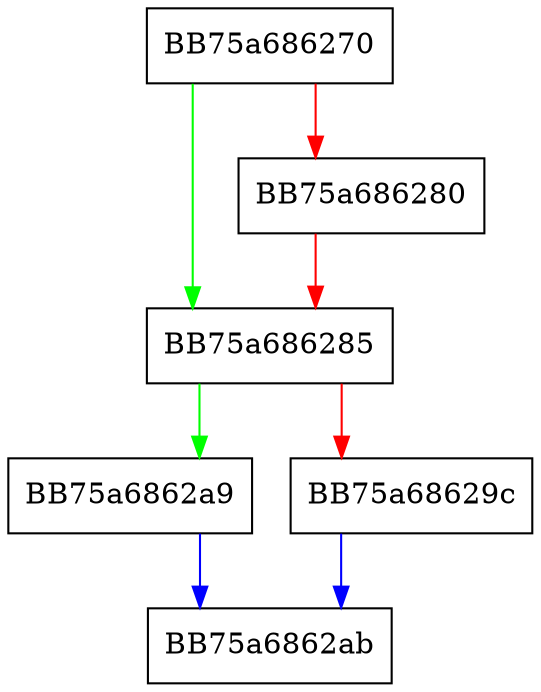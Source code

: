digraph Flush {
  node [shape="box"];
  graph [splines=ortho];
  BB75a686270 -> BB75a686285 [color="green"];
  BB75a686270 -> BB75a686280 [color="red"];
  BB75a686280 -> BB75a686285 [color="red"];
  BB75a686285 -> BB75a6862a9 [color="green"];
  BB75a686285 -> BB75a68629c [color="red"];
  BB75a68629c -> BB75a6862ab [color="blue"];
  BB75a6862a9 -> BB75a6862ab [color="blue"];
}